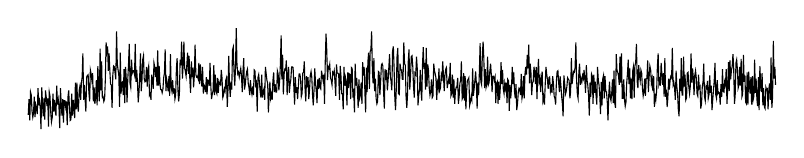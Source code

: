 \draw 
(0.0,-0.12)
-- (0.01,0.08)
-- (0.02,-0.19)
-- (0.029,0.17)
-- (0.039,0.13)
-- (0.048,-0.07)
-- (0.058,-0.15)
-- (0.067,-0.1)
-- (0.077,0.11)
-- (0.086,-0.15)
-- (0.096,0.0)
-- (0.105,-0.05)
-- (0.115,-0.11)
-- (0.124,0.22)
-- (0.134,0.0)
-- (0.143,0.06)
-- (0.153,-0.03)
-- (0.162,-0.3)
-- (0.172,0.23)
-- (0.181,0.02)
-- (0.191,-0.14)
-- (0.2,0.09)
-- (0.21,-0.18)
-- (0.219,0.19)
-- (0.229,0.1)
-- (0.238,-0.01)
-- (0.248,0.09)
-- (0.257,-0.27)
-- (0.267,0.17)
-- (0.276,0.12)
-- (0.286,-0.09)
-- (0.295,-0.21)
-- (0.305,-0.15)
-- (0.314,0.15)
-- (0.324,-0.08)
-- (0.333,0.07)
-- (0.343,-0.06)
-- (0.352,-0.13)
-- (0.362,0.25)
-- (0.371,0.01)
-- (0.381,0.08)
-- (0.39,-0.01)
-- (0.4,-0.29)
-- (0.409,0.22)
-- (0.419,0.03)
-- (0.428,-0.13)
-- (0.438,0.08)
-- (0.447,-0.22)
-- (0.457,0.06)
-- (0.466,0.06)
-- (0.476,-0.02)
-- (0.485,0.05)
-- (0.495,-0.25)
-- (0.504,0.1)
-- (0.514,0.19)
-- (0.523,-0.02)
-- (0.533,-0.19)
-- (0.542,-0.18)
-- (0.552,0.15)
-- (0.561,-0.13)
-- (0.571,0.07)
-- (0.58,-0.05)
-- (0.59,-0.16)
-- (0.599,0.29)
-- (0.609,-0.05)
-- (0.618,0.29)
-- (0.628,-0.01)
-- (0.637,-0.08)
-- (0.647,0.19)
-- (0.656,0.24)
-- (0.666,0.07)
-- (0.675,0.28)
-- (0.685,0.36)
-- (0.694,0.66)
-- (0.704,0.07)
-- (0.713,0.26)
-- (0.723,0.07)
-- (0.732,-0.08)
-- (0.742,0.36)
-- (0.751,0.38)
-- (0.761,0.39)
-- (0.77,0.17)
-- (0.78,0.05)
-- (0.789,0.45)
-- (0.799,0.4)
-- (0.808,0.32)
-- (0.818,0.41)
-- (0.827,0.05)
-- (0.837,0.23)
-- (0.846,0.02)
-- (0.856,0.1)
-- (0.865,0.32)
-- (0.875,0.0)
-- (0.884,0.5)
-- (0.894,0.21)
-- (0.903,0.05)
-- (0.913,0.72)
-- (0.922,0.19)
-- (0.932,0.56)
-- (0.941,0.1)
-- (0.951,0.11)
-- (0.96,0.05)
-- (0.97,0.08)
-- (0.979,0.32)
-- (0.989,0.8)
-- (0.998,0.68)
-- (1.008,0.75)
-- (1.017,0.44)
-- (1.027,0.66)
-- (1.036,0.45)
-- (1.046,0.27)
-- (1.055,0.26)
-- (1.065,-0.03)
-- (1.074,0.38)
-- (1.084,0.5)
-- (1.093,0.49)
-- (1.103,0.41)
-- (1.112,0.33)
-- (1.122,0.94)
-- (1.131,0.53)
-- (1.141,0.45)
-- (1.15,0.39)
-- (1.16,-0.02)
-- (1.169,0.67)
-- (1.179,0.15)
-- (1.188,0.29)
-- (1.198,0.3)
-- (1.207,0.13)
-- (1.217,0.46)
-- (1.226,0.03)
-- (1.236,0.49)
-- (1.245,0.34)
-- (1.255,0.04)
-- (1.264,0.32)
-- (1.274,0.53)
-- (1.283,0.78)
-- (1.293,0.28)
-- (1.302,0.23)
-- (1.312,0.58)
-- (1.321,0.41)
-- (1.331,0.44)
-- (1.34,0.44)
-- (1.35,0.39)
-- (1.359,0.78)
-- (1.369,0.3)
-- (1.378,0.45)
-- (1.388,0.28)
-- (1.397,0.04)
-- (1.407,0.17)
-- (1.416,0.38)
-- (1.426,0.66)
-- (1.435,0.18)
-- (1.445,0.33)
-- (1.454,0.58)
-- (1.464,0.63)
-- (1.473,0.34)
-- (1.483,0.3)
-- (1.492,0.31)
-- (1.502,0.49)
-- (1.511,0.24)
-- (1.521,0.45)
-- (1.53,0.5)
-- (1.54,0.13)
-- (1.549,0.15)
-- (1.559,0.07)
-- (1.568,0.39)
-- (1.578,0.31)
-- (1.587,0.21)
-- (1.597,0.54)
-- (1.606,0.49)
-- (1.616,0.36)
-- (1.625,0.49)
-- (1.635,0.25)
-- (1.644,0.7)
-- (1.654,0.25)
-- (1.663,0.5)
-- (1.673,0.28)
-- (1.682,0.2)
-- (1.692,0.2)
-- (1.701,0.16)
-- (1.711,0.21)
-- (1.72,0.35)
-- (1.73,0.41)
-- (1.739,0.71)
-- (1.749,0.18)
-- (1.758,0.33)
-- (1.768,0.27)
-- (1.777,0.18)
-- (1.787,0.37)
-- (1.796,0.12)
-- (1.806,0.65)
-- (1.815,0.24)
-- (1.825,0.18)
-- (1.834,0.32)
-- (1.844,0.15)
-- (1.853,0.22)
-- (1.863,0.08)
-- (1.872,0.13)
-- (1.882,0.47)
-- (1.891,0.6)
-- (1.901,0.2)
-- (1.91,0.05)
-- (1.92,0.15)
-- (1.929,0.58)
-- (1.939,0.51)
-- (1.948,0.81)
-- (1.958,0.34)
-- (1.967,0.5)
-- (1.977,0.81)
-- (1.986,0.48)
-- (1.996,0.43)
-- (2.005,0.37)
-- (2.015,0.53)
-- (2.024,0.67)
-- (2.034,0.4)
-- (2.043,0.63)
-- (2.053,0.31)
-- (2.062,0.16)
-- (2.072,0.56)
-- (2.081,0.36)
-- (2.091,0.48)
-- (2.1,0.23)
-- (2.11,0.39)
-- (2.119,0.77)
-- (2.129,0.39)
-- (2.138,0.36)
-- (2.148,0.37)
-- (2.157,0.34)
-- (2.167,0.54)
-- (2.176,0.27)
-- (2.186,0.52)
-- (2.195,0.35)
-- (2.205,0.24)
-- (2.214,0.49)
-- (2.224,0.15)
-- (2.233,0.26)
-- (2.243,0.24)
-- (2.252,0.17)
-- (2.262,0.36)
-- (2.271,0.14)
-- (2.281,0.32)
-- (2.29,0.31)
-- (2.3,0.25)
-- (2.309,0.54)
-- (2.319,0.24)
-- (2.328,0.08)
-- (2.338,0.15)
-- (2.347,0.18)
-- (2.357,0.51)
-- (2.366,0.13)
-- (2.376,0.39)
-- (2.385,0.18)
-- (2.395,0.15)
-- (2.404,0.35)
-- (2.414,0.16)
-- (2.423,0.3)
-- (2.433,0.27)
-- (2.442,0.26)
-- (2.452,0.45)
-- (2.461,0.35)
-- (2.471,0.1)
-- (2.48,0.13)
-- (2.49,0.21)
-- (2.499,0.18)
-- (2.509,0.32)
-- (2.518,0.35)
-- (2.528,-0.02)
-- (2.537,0.2)
-- (2.547,0.63)
-- (2.556,0.26)
-- (2.566,0.11)
-- (2.575,0.3)
-- (2.585,0.2)
-- (2.594,0.7)
-- (2.604,0.74)
-- (2.613,0.44)
-- (2.623,0.25)
-- (2.632,0.47)
-- (2.642,0.98)
-- (2.651,0.52)
-- (2.661,0.4)
-- (2.67,0.42)
-- (2.68,0.36)
-- (2.689,0.42)
-- (2.699,0.47)
-- (2.708,0.38)
-- (2.718,0.17)
-- (2.727,0.43)
-- (2.737,0.6)
-- (2.746,0.2)
-- (2.756,0.26)
-- (2.765,0.36)
-- (2.775,0.43)
-- (2.784,0.46)
-- (2.794,0.28)
-- (2.803,0.23)
-- (2.813,0.13)
-- (2.822,0.32)
-- (2.832,0.19)
-- (2.841,0.14)
-- (2.851,0.24)
-- (2.86,0.13)
-- (2.87,0.45)
-- (2.879,0.44)
-- (2.889,0.26)
-- (2.898,0.29)
-- (2.908,-0.08)
-- (2.917,0.35)
-- (2.927,0.39)
-- (2.936,0.29)
-- (2.946,0.17)
-- (2.955,0.1)
-- (2.965,0.39)
-- (2.974,0.1)
-- (2.984,0.18)
-- (2.993,0.21)
-- (3.003,0.07)
-- (3.012,0.49)
-- (3.022,0.4)
-- (3.031,0.32)
-- (3.041,0.28)
-- (3.05,-0.09)
-- (3.06,0.13)
-- (3.069,0.3)
-- (3.079,0.09)
-- (3.088,0.14)
-- (3.098,0.07)
-- (3.107,0.31)
-- (3.117,0.42)
-- (3.126,0.17)
-- (3.136,0.27)
-- (3.145,0.17)
-- (3.155,0.17)
-- (3.164,0.44)
-- (3.174,0.4)
-- (3.183,0.19)
-- (3.193,0.31)
-- (3.202,0.51)
-- (3.212,0.89)
-- (3.221,0.33)
-- (3.231,0.64)
-- (3.24,0.14)
-- (3.25,0.4)
-- (3.259,0.46)
-- (3.269,0.45)
-- (3.278,0.57)
-- (3.288,0.13)
-- (3.297,0.39)
-- (3.307,0.49)
-- (3.316,0.16)
-- (3.326,0.27)
-- (3.335,0.33)
-- (3.345,0.49)
-- (3.354,0.49)
-- (3.364,0.48)
-- (3.373,0.24)
-- (3.383,0.01)
-- (3.392,0.36)
-- (3.402,0.16)
-- (3.411,0.23)
-- (3.421,0.08)
-- (3.43,0.23)
-- (3.44,0.4)
-- (3.449,0.4)
-- (3.459,0.34)
-- (3.468,0.11)
-- (3.478,0.15)
-- (3.487,0.41)
-- (3.497,0.42)
-- (3.506,0.56)
-- (3.516,0.2)
-- (3.525,0.05)
-- (3.535,0.37)
-- (3.544,0.23)
-- (3.554,0.36)
-- (3.563,0.08)
-- (3.573,0.2)
-- (3.582,0.38)
-- (3.592,0.43)
-- (3.601,0.36)
-- (3.611,0.13)
-- (3.62,0.0)
-- (3.63,0.2)
-- (3.639,0.47)
-- (3.649,0.28)
-- (3.658,0.18)
-- (3.668,0.03)
-- (3.677,0.33)
-- (3.687,0.21)
-- (3.696,0.35)
-- (3.706,0.23)
-- (3.715,0.21)
-- (3.725,0.44)
-- (3.734,0.38)
-- (3.744,0.32)
-- (3.753,0.39)
-- (3.763,0.02)
-- (3.772,0.55)
-- (3.782,0.91)
-- (3.791,0.71)
-- (3.801,0.32)
-- (3.81,0.49)
-- (3.82,0.47)
-- (3.829,0.52)
-- (3.839,0.35)
-- (3.848,0.32)
-- (3.858,0.26)
-- (3.867,0.42)
-- (3.877,0.4)
-- (3.886,0.44)
-- (3.896,0.29)
-- (3.905,0.12)
-- (3.915,0.52)
-- (3.924,0.41)
-- (3.934,0.41)
-- (3.943,0.39)
-- (3.953,0.07)
-- (3.962,0.5)
-- (3.972,0.37)
-- (3.981,0.15)
-- (3.991,0.15)
-- (4.0,-0.05)
-- (4.01,0.49)
-- (4.019,0.25)
-- (4.029,0.35)
-- (4.038,0.29)
-- (4.048,0.0)
-- (4.057,0.42)
-- (4.067,0.22)
-- (4.076,0.4)
-- (4.086,0.39)
-- (4.095,0.08)
-- (4.105,0.48)
-- (4.114,0.47)
-- (4.124,0.1)
-- (4.133,0.21)
-- (4.143,-0.09)
-- (4.152,0.53)
-- (4.162,0.25)
-- (4.171,0.35)
-- (4.181,0.19)
-- (4.19,-0.03)
-- (4.2,0.33)
-- (4.209,0.09)
-- (4.219,0.13)
-- (4.228,0.29)
-- (4.238,0.02)
-- (4.247,0.55)
-- (4.257,0.38)
-- (4.266,0.49)
-- (4.276,0.16)
-- (4.285,-0.09)
-- (4.295,0.48)
-- (4.304,0.17)
-- (4.314,0.56)
-- (4.323,0.67)
-- (4.333,0.21)
-- (4.342,0.68)
-- (4.352,0.71)
-- (4.361,0.94)
-- (4.371,0.43)
-- (4.38,0.28)
-- (4.39,0.6)
-- (4.399,0.18)
-- (4.409,0.34)
-- (4.418,0.09)
-- (4.428,0.02)
-- (4.437,0.05)
-- (4.447,0.43)
-- (4.456,0.42)
-- (4.466,0.13)
-- (4.475,0.29)
-- (4.485,0.51)
-- (4.494,0.53)
-- (4.504,0.5)
-- (4.513,0.17)
-- (4.523,-0.04)
-- (4.532,0.46)
-- (4.542,0.32)
-- (4.551,0.45)
-- (4.561,0.19)
-- (4.57,0.31)
-- (4.58,0.49)
-- (4.589,0.65)
-- (4.599,0.36)
-- (4.608,0.31)
-- (4.618,0.19)
-- (4.627,0.69)
-- (4.637,0.75)
-- (4.646,0.49)
-- (4.656,0.09)
-- (4.665,-0.06)
-- (4.675,0.23)
-- (4.684,0.62)
-- (4.694,0.73)
-- (4.703,0.15)
-- (4.713,0.14)
-- (4.722,0.53)
-- (4.732,0.45)
-- (4.741,0.45)
-- (4.751,0.33)
-- (4.76,0.33)
-- (4.77,0.8)
-- (4.779,0.53)
-- (4.789,0.51)
-- (4.798,0.12)
-- (4.808,-0.03)
-- (4.817,0.14)
-- (4.827,0.57)
-- (4.836,0.71)
-- (4.846,0.2)
-- (4.855,0.37)
-- (4.865,0.62)
-- (4.874,0.63)
-- (4.884,0.49)
-- (4.893,0.24)
-- (4.903,0.1)
-- (4.912,0.41)
-- (4.922,0.39)
-- (4.931,0.62)
-- (4.941,0.46)
-- (4.95,0.0)
-- (4.96,0.14)
-- (4.969,0.19)
-- (4.979,0.45)
-- (4.988,0.19)
-- (4.998,0.06)
-- (5.007,0.51)
-- (5.017,0.74)
-- (5.026,0.46)
-- (5.036,0.54)
-- (5.045,0.2)
-- (5.055,0.73)
-- (5.064,0.24)
-- (5.074,0.52)
-- (5.083,0.45)
-- (5.093,0.22)
-- (5.102,0.13)
-- (5.112,0.18)
-- (5.121,0.33)
-- (5.131,0.1)
-- (5.14,0.12)
-- (5.15,0.53)
-- (5.159,0.44)
-- (5.169,0.4)
-- (5.178,0.35)
-- (5.188,0.07)
-- (5.197,0.28)
-- (5.207,0.22)
-- (5.216,0.47)
-- (5.226,0.19)
-- (5.235,0.22)
-- (5.245,0.37)
-- (5.254,0.31)
-- (5.264,0.56)
-- (5.273,0.39)
-- (5.283,0.18)
-- (5.292,0.38)
-- (5.302,0.46)
-- (5.311,0.48)
-- (5.321,0.22)
-- (5.33,0.28)
-- (5.34,0.33)
-- (5.349,0.27)
-- (5.359,0.54)
-- (5.368,0.12)
-- (5.378,0.15)
-- (5.387,0.39)
-- (5.397,0.1)
-- (5.406,0.33)
-- (5.416,0.02)
-- (5.425,0.18)
-- (5.435,0.23)
-- (5.444,0.23)
-- (5.454,0.35)
-- (5.463,0.02)
-- (5.473,0.12)
-- (5.482,0.28)
-- (5.492,0.32)
-- (5.501,0.56)
-- (5.511,0.08)
-- (5.52,0.1)
-- (5.53,0.41)
-- (5.539,0.06)
-- (5.549,0.37)
-- (5.558,-0.05)
-- (5.568,0.19)
-- (5.577,0.32)
-- (5.587,0.33)
-- (5.596,0.35)
-- (5.606,0.0)
-- (5.615,0.04)
-- (5.625,0.11)
-- (5.634,0.07)
-- (5.644,0.47)
-- (5.653,0.12)
-- (5.663,0.21)
-- (5.672,0.31)
-- (5.682,0.43)
-- (5.691,0.28)
-- (5.701,-0.04)
-- (5.71,0.29)
-- (5.72,0.13)
-- (5.729,0.41)
-- (5.739,0.79)
-- (5.748,0.3)
-- (5.758,0.26)
-- (5.767,0.64)
-- (5.777,0.81)
-- (5.786,0.6)
-- (5.796,0.22)
-- (5.805,0.46)
-- (5.815,0.23)
-- (5.824,0.27)
-- (5.834,0.62)
-- (5.843,0.26)
-- (5.853,0.29)
-- (5.862,0.43)
-- (5.872,0.53)
-- (5.881,0.39)
-- (5.891,0.17)
-- (5.9,0.37)
-- (5.91,0.37)
-- (5.919,0.32)
-- (5.929,0.36)
-- (5.938,0.03)
-- (5.948,0.28)
-- (5.957,0.3)
-- (5.967,0.02)
-- (5.976,0.3)
-- (5.986,0.07)
-- (5.995,0.22)
-- (6.005,0.55)
-- (6.014,0.27)
-- (6.024,0.45)
-- (6.033,0.21)
-- (6.043,0.15)
-- (6.052,0.28)
-- (6.062,0.21)
-- (6.071,0.29)
-- (6.081,0.03)
-- (6.09,0.33)
-- (6.1,0.31)
-- (6.109,-0.07)
-- (6.119,0.26)
-- (6.128,0.09)
-- (6.138,0.23)
-- (6.147,0.49)
-- (6.157,0.27)
-- (6.166,0.42)
-- (6.176,0.17)
-- (6.185,0.09)
-- (6.195,0.27)
-- (6.204,-0.06)
-- (6.214,0.02)
-- (6.223,0.16)
-- (6.233,0.22)
-- (6.242,0.21)
-- (6.252,0.13)
-- (6.261,0.4)
-- (6.271,0.09)
-- (6.28,0.14)
-- (6.29,0.37)
-- (6.299,0.09)
-- (6.309,0.4)
-- (6.318,0.49)
-- (6.328,0.39)
-- (6.337,0.64)
-- (6.347,0.47)
-- (6.356,0.77)
-- (6.366,0.28)
-- (6.375,0.53)
-- (6.385,0.41)
-- (6.394,0.13)
-- (6.404,0.29)
-- (6.413,0.3)
-- (6.423,0.49)
-- (6.432,0.42)
-- (6.442,0.27)
-- (6.451,0.49)
-- (6.461,0.08)
-- (6.47,0.38)
-- (6.48,0.59)
-- (6.489,0.3)
-- (6.499,0.35)
-- (6.508,0.17)
-- (6.518,0.34)
-- (6.527,0.43)
-- (6.537,0.06)
-- (6.546,0.11)
-- (6.556,0.01)
-- (6.565,0.25)
-- (6.575,0.49)
-- (6.584,0.4)
-- (6.594,0.33)
-- (6.603,0.21)
-- (6.613,0.35)
-- (6.622,0.36)
-- (6.632,0.18)
-- (6.641,0.23)
-- (6.651,0.16)
-- (6.66,0.37)
-- (6.67,0.28)
-- (6.679,0.12)
-- (6.689,0.09)
-- (6.698,0.01)
-- (6.708,0.31)
-- (6.717,0.43)
-- (6.727,0.44)
-- (6.736,0.29)
-- (6.746,0.17)
-- (6.755,0.37)
-- (6.765,0.25)
-- (6.774,0.12)
-- (6.784,0.02)
-- (6.793,-0.14)
-- (6.803,0.38)
-- (6.812,0.29)
-- (6.822,0.14)
-- (6.831,0.17)
-- (6.841,0.24)
-- (6.85,0.35)
-- (6.86,0.33)
-- (6.869,0.32)
-- (6.879,0.09)
-- (6.888,0.17)
-- (6.898,0.6)
-- (6.907,0.27)
-- (6.917,0.36)
-- (6.926,0.43)
-- (6.936,0.42)
-- (6.945,0.48)
-- (6.955,0.8)
-- (6.964,0.32)
-- (6.974,0.14)
-- (6.983,0.09)
-- (6.993,0.42)
-- (7.002,0.53)
-- (7.012,0.26)
-- (7.021,0.34)
-- (7.031,0.3)
-- (7.04,0.38)
-- (7.05,0.34)
-- (7.059,0.45)
-- (7.069,0.32)
-- (7.078,0.16)
-- (7.088,0.51)
-- (7.097,0.32)
-- (7.107,0.25)
-- (7.116,0.13)
-- (7.126,-0.13)
-- (7.135,0.29)
-- (7.145,0.11)
-- (7.154,0.4)
-- (7.164,0.37)
-- (7.173,0.02)
-- (7.183,0.39)
-- (7.192,0.16)
-- (7.202,0.3)
-- (7.211,0.13)
-- (7.221,0.01)
-- (7.23,0.49)
-- (7.24,0.32)
-- (7.249,0.26)
-- (7.259,0.12)
-- (7.268,-0.11)
-- (7.278,0.3)
-- (7.287,0.0)
-- (7.297,0.34)
-- (7.306,0.38)
-- (7.316,0.09)
-- (7.325,0.37)
-- (7.335,0.18)
-- (7.344,0.17)
-- (7.354,0.04)
-- (7.363,-0.19)
-- (7.373,0.14)
-- (7.382,0.3)
-- (7.392,0.1)
-- (7.401,0.06)
-- (7.411,0.17)
-- (7.42,0.33)
-- (7.43,0.03)
-- (7.439,0.44)
-- (7.449,0.03)
-- (7.458,-0.03)
-- (7.468,0.65)
-- (7.477,0.45)
-- (7.487,0.42)
-- (7.496,0.38)
-- (7.506,0.26)
-- (7.515,0.62)
-- (7.525,0.29)
-- (7.534,0.66)
-- (7.544,0.09)
-- (7.553,0.09)
-- (7.563,0.33)
-- (7.572,0.08)
-- (7.582,-0.01)
-- (7.591,0.04)
-- (7.601,0.29)
-- (7.61,0.4)
-- (7.62,0.58)
-- (7.629,0.27)
-- (7.639,0.47)
-- (7.648,0.09)
-- (7.658,0.34)
-- (7.667,0.08)
-- (7.677,0.44)
-- (7.686,0.49)
-- (7.696,0.1)
-- (7.705,0.5)
-- (7.715,0.55)
-- (7.724,0.78)
-- (7.734,0.3)
-- (7.743,0.22)
-- (7.753,0.51)
-- (7.762,0.38)
-- (7.772,0.31)
-- (7.781,0.45)
-- (7.791,0.41)
-- (7.8,0.22)
-- (7.81,0.12)
-- (7.819,0.17)
-- (7.829,0.34)
-- (7.838,0.12)
-- (7.848,0.34)
-- (7.857,0.34)
-- (7.867,0.57)
-- (7.876,0.17)
-- (7.886,0.37)
-- (7.895,0.5)
-- (7.905,0.45)
-- (7.914,0.28)
-- (7.924,0.34)
-- (7.933,0.18)
-- (7.943,0.37)
-- (7.952,-0.02)
-- (7.962,0.15)
-- (7.971,0.08)
-- (7.981,0.19)
-- (7.99,0.49)
-- (8.0,0.66)
-- (8.009,0.27)
-- (8.019,0.32)
-- (8.028,0.25)
-- (8.038,0.54)
-- (8.047,0.4)
-- (8.057,0.26)
-- (8.066,0.41)
-- (8.076,0.11)
-- (8.085,0.6)
-- (8.095,0.11)
-- (8.104,0.2)
-- (8.114,-0.02)
-- (8.123,0.09)
-- (8.133,0.34)
-- (8.142,0.2)
-- (8.152,0.32)
-- (8.161,0.37)
-- (8.171,0.35)
-- (8.18,0.73)
-- (8.19,0.26)
-- (8.199,0.29)
-- (8.209,0.21)
-- (8.218,0.07)
-- (8.228,0.44)
-- (8.237,0.24)
-- (8.247,0.15)
-- (8.256,-0.05)
-- (8.266,-0.14)
-- (8.275,0.34)
-- (8.285,0.18)
-- (8.294,0.6)
-- (8.304,0.13)
-- (8.313,0.13)
-- (8.323,0.62)
-- (8.332,0.24)
-- (8.342,0.39)
-- (8.351,0.07)
-- (8.361,0.1)
-- (8.37,0.41)
-- (8.38,0.42)
-- (8.389,0.24)
-- (8.399,0.15)
-- (8.408,0.24)
-- (8.418,0.66)
-- (8.427,0.29)
-- (8.437,0.47)
-- (8.446,0.36)
-- (8.456,0.13)
-- (8.465,0.38)
-- (8.475,0.44)
-- (8.484,0.35)
-- (8.494,0.15)
-- (8.503,0.12)
-- (8.513,0.39)
-- (8.522,0.22)
-- (8.532,0.24)
-- (8.541,-0.04)
-- (8.551,0.02)
-- (8.56,0.23)
-- (8.57,0.3)
-- (8.579,0.53)
-- (8.589,0.11)
-- (8.598,0.06)
-- (8.608,0.24)
-- (8.617,0.22)
-- (8.627,0.31)
-- (8.636,0.09)
-- (8.646,0.14)
-- (8.655,0.38)
-- (8.665,0.16)
-- (8.674,0.25)
-- (8.684,-0.06)
-- (8.693,0.07)
-- (8.703,0.2)
-- (8.712,0.31)
-- (8.722,0.54)
-- (8.731,0.14)
-- (8.741,0.09)
-- (8.75,0.32)
-- (8.76,0.15)
-- (8.769,0.17)
-- (8.779,0.16)
-- (8.788,0.01)
-- (8.798,0.27)
-- (8.807,0.11)
-- (8.817,0.46)
-- (8.826,0.18)
-- (8.836,0.17)
-- (8.845,0.3)
-- (8.855,0.26)
-- (8.864,0.46)
-- (8.874,0.02)
-- (8.883,0.2)
-- (8.893,0.55)
-- (8.902,0.18)
-- (8.912,0.57)
-- (8.921,0.33)
-- (8.931,0.45)
-- (8.94,0.49)
-- (8.95,0.65)
-- (8.959,0.49)
-- (8.969,0.02)
-- (8.978,0.12)
-- (8.988,0.54)
-- (8.997,0.58)
-- (9.007,0.45)
-- (9.016,0.22)
-- (9.026,0.26)
-- (9.035,0.49)
-- (9.045,0.25)
-- (9.054,0.59)
-- (9.064,0.11)
-- (9.073,0.14)
-- (9.083,0.64)
-- (9.092,0.3)
-- (9.102,0.38)
-- (9.111,0.04)
-- (9.121,0.02)
-- (9.13,0.42)
-- (9.14,0.01)
-- (9.149,0.43)
-- (9.159,0.27)
-- (9.168,0.15)
-- (9.178,0.36)
-- (9.187,0.01)
-- (9.197,0.37)
-- (9.206,0.07)
-- (9.216,0.12)
-- (9.225,0.58)
-- (9.235,0.16)
-- (9.244,0.34)
-- (9.254,0.08)
-- (9.263,-0.01)
-- (9.273,0.36)
-- (9.282,-0.06)
-- (9.292,0.5)
-- (9.301,0.28)
-- (9.311,0.17)
-- (9.32,0.41)
-- (9.33,0.0)
-- (9.339,0.22)
-- (9.349,-0.02)
-- (9.358,-0.04)
-- (9.368,0.23)
-- (9.377,0.2)
-- (9.387,0.21)
-- (9.396,-0.05)
-- (9.406,0.21)
-- (9.415,0.28)
-- (9.425,0.07)
-- (9.434,0.61)
-- (9.444,-0.03)
-- (9.453,0.1)
-- (9.463,0.82)
-- (9.472,0.34)
-- (9.482,0.49)
-- (9.491,0.26)
;
